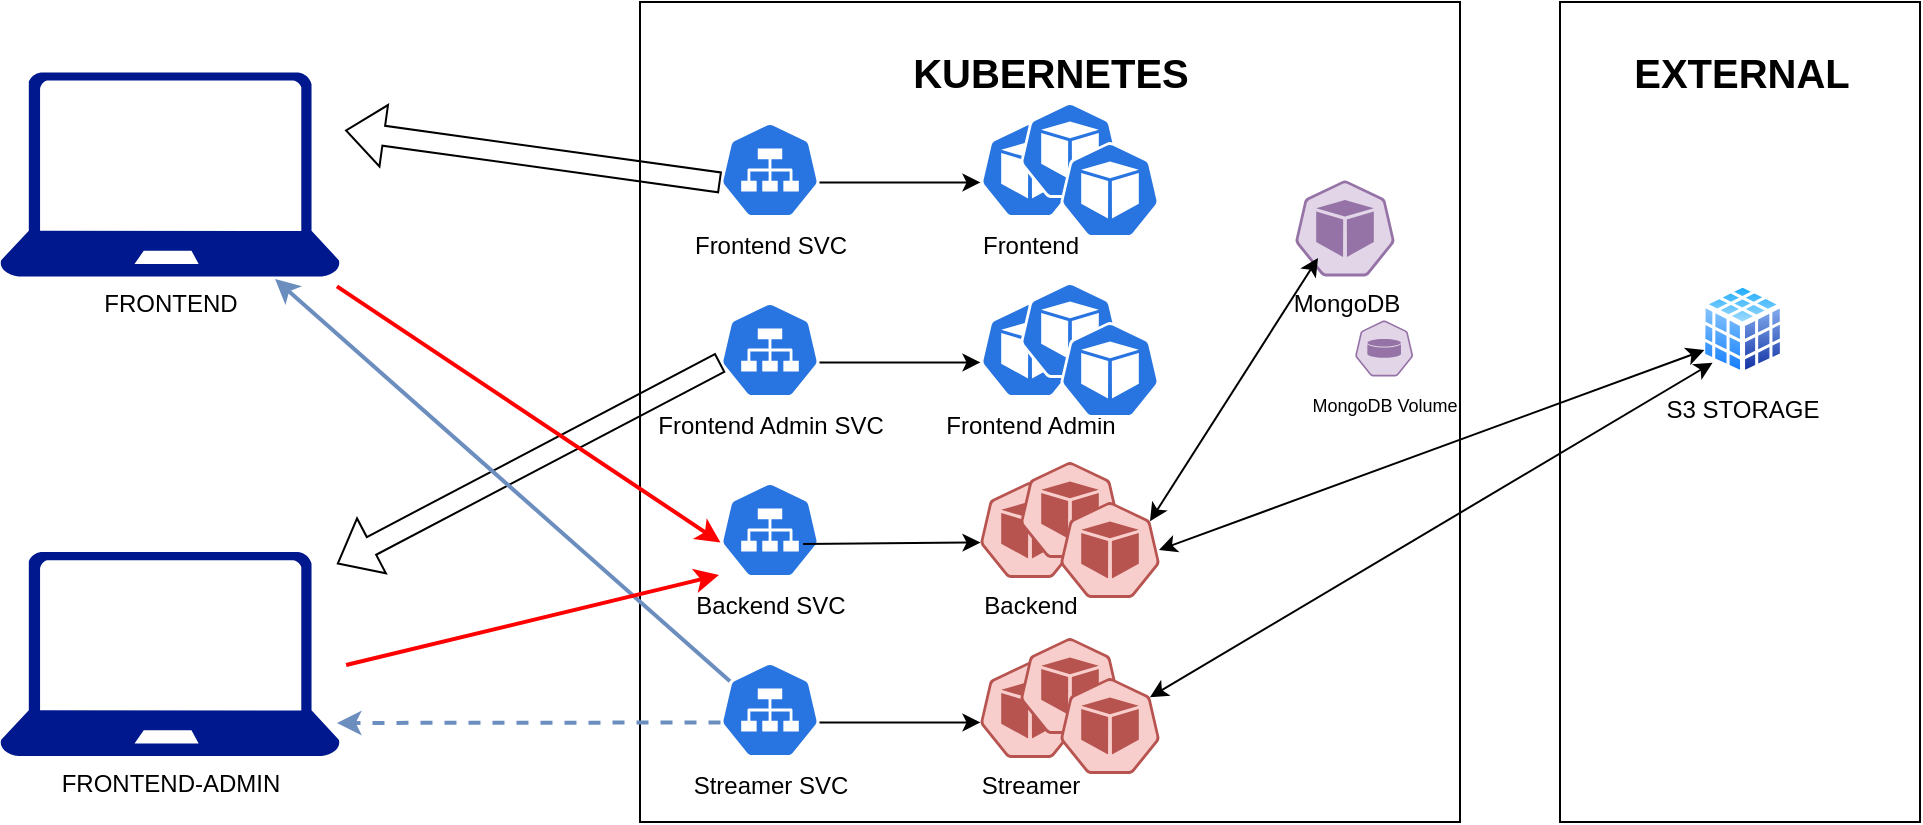 <mxfile version="28.1.2">
  <diagram name="Page-1" id="sc_ENZ4n4VTraK4KD7WR">
    <mxGraphModel dx="1426" dy="875" grid="1" gridSize="10" guides="1" tooltips="1" connect="1" arrows="1" fold="1" page="1" pageScale="1" pageWidth="1100" pageHeight="850" math="0" shadow="0">
      <root>
        <mxCell id="0" />
        <mxCell id="1" parent="0" />
        <mxCell id="Jy6s6oh6iLwWn9NSKypM-2" value="" style="whiteSpace=wrap;html=1;aspect=fixed;" parent="1" vertex="1">
          <mxGeometry x="390" y="150" width="410" height="410" as="geometry" />
        </mxCell>
        <mxCell id="Jy6s6oh6iLwWn9NSKypM-3" value="" style="rounded=0;whiteSpace=wrap;html=1;" parent="1" vertex="1">
          <mxGeometry x="850" y="150" width="180" height="410" as="geometry" />
        </mxCell>
        <mxCell id="Jy6s6oh6iLwWn9NSKypM-1" value="S3 STORAGE" style="image;aspect=fixed;perimeter=ellipsePerimeter;html=1;align=center;shadow=0;dashed=0;spacingTop=3;image=img/lib/active_directory/database_cube.svg;" parent="1" vertex="1">
          <mxGeometry x="920" y="290" width="42.5" height="47.22" as="geometry" />
        </mxCell>
        <mxCell id="Jy6s6oh6iLwWn9NSKypM-4" value="&lt;font style=&quot;font-size: 20px;&quot;&gt;&lt;b&gt;EXTERNAL&lt;/b&gt;&lt;/font&gt;" style="text;html=1;align=center;verticalAlign=middle;whiteSpace=wrap;rounded=0;" parent="1" vertex="1">
          <mxGeometry x="911.25" y="170" width="60" height="30" as="geometry" />
        </mxCell>
        <mxCell id="Jy6s6oh6iLwWn9NSKypM-5" value="&lt;font style=&quot;font-size: 20px;&quot;&gt;&lt;b&gt;KUBERNETES&lt;/b&gt;&lt;/font&gt;" style="text;html=1;align=center;verticalAlign=middle;whiteSpace=wrap;rounded=0;" parent="1" vertex="1">
          <mxGeometry x="472.5" y="170" width="245" height="30" as="geometry" />
        </mxCell>
        <mxCell id="Jy6s6oh6iLwWn9NSKypM-6" value="Backend" style="aspect=fixed;sketch=0;html=1;dashed=0;whitespace=wrap;verticalLabelPosition=bottom;verticalAlign=top;fillColor=#f8cecc;strokeColor=#b85450;points=[[0.005,0.63,0],[0.1,0.2,0],[0.9,0.2,0],[0.5,0,0],[0.995,0.63,0],[0.72,0.99,0],[0.5,1,0],[0.28,0.99,0]];shape=mxgraph.kubernetes.icon2;prIcon=pod" parent="1" vertex="1">
          <mxGeometry x="560" y="390" width="50" height="48" as="geometry" />
        </mxCell>
        <mxCell id="Jy6s6oh6iLwWn9NSKypM-7" value="&lt;font style=&quot;font-size: 9px;&quot;&gt;MongoDB Volume&lt;/font&gt;" style="aspect=fixed;sketch=0;html=1;dashed=0;whitespace=wrap;verticalLabelPosition=bottom;verticalAlign=top;fillColor=#e1d5e7;strokeColor=#9673a6;points=[[0.005,0.63,0],[0.1,0.2,0],[0.9,0.2,0],[0.5,0,0],[0.995,0.63,0],[0.72,0.99,0],[0.5,1,0],[0.28,0.99,0]];shape=mxgraph.kubernetes.icon2;prIcon=vol" parent="1" vertex="1">
          <mxGeometry x="747.5" y="309.22" width="29.17" height="28" as="geometry" />
        </mxCell>
        <mxCell id="Jy6s6oh6iLwWn9NSKypM-8" value="Frontend SVC" style="aspect=fixed;sketch=0;html=1;dashed=0;whitespace=wrap;verticalLabelPosition=bottom;verticalAlign=top;fillColor=#2875E2;strokeColor=#ffffff;points=[[0.005,0.63,0],[0.1,0.2,0],[0.9,0.2,0],[0.5,0,0],[0.995,0.63,0],[0.72,0.99,0],[0.5,1,0],[0.28,0.99,0]];shape=mxgraph.kubernetes.icon2;prIcon=svc" parent="1" vertex="1">
          <mxGeometry x="430" y="210" width="50" height="48" as="geometry" />
        </mxCell>
        <mxCell id="Jy6s6oh6iLwWn9NSKypM-9" value="Frontend" style="aspect=fixed;sketch=0;html=1;dashed=0;whitespace=wrap;verticalLabelPosition=bottom;verticalAlign=top;fillColor=#2875E2;strokeColor=#ffffff;points=[[0.005,0.63,0],[0.1,0.2,0],[0.9,0.2,0],[0.5,0,0],[0.995,0.63,0],[0.72,0.99,0],[0.5,1,0],[0.28,0.99,0]];shape=mxgraph.kubernetes.icon2;prIcon=pod" parent="1" vertex="1">
          <mxGeometry x="560" y="210" width="50" height="48" as="geometry" />
        </mxCell>
        <mxCell id="Jy6s6oh6iLwWn9NSKypM-10" value="MongoDB" style="aspect=fixed;sketch=0;html=1;dashed=0;whitespace=wrap;verticalLabelPosition=bottom;verticalAlign=top;fillColor=#e1d5e7;strokeColor=#9673a6;points=[[0.005,0.63,0],[0.1,0.2,0],[0.9,0.2,0],[0.5,0,0],[0.995,0.63,0],[0.72,0.99,0],[0.5,1,0],[0.28,0.99,0]];shape=mxgraph.kubernetes.icon2;prIcon=pod" parent="1" vertex="1">
          <mxGeometry x="717.5" y="239.22" width="50" height="48" as="geometry" />
        </mxCell>
        <mxCell id="Jy6s6oh6iLwWn9NSKypM-11" value="Frontend Admin" style="aspect=fixed;sketch=0;html=1;dashed=0;whitespace=wrap;verticalLabelPosition=bottom;verticalAlign=top;fillColor=#2875E2;strokeColor=#ffffff;points=[[0.005,0.63,0],[0.1,0.2,0],[0.9,0.2,0],[0.5,0,0],[0.995,0.63,0],[0.72,0.99,0],[0.5,1,0],[0.28,0.99,0]];shape=mxgraph.kubernetes.icon2;prIcon=pod" parent="1" vertex="1">
          <mxGeometry x="560" y="300" width="50" height="48" as="geometry" />
        </mxCell>
        <mxCell id="Jy6s6oh6iLwWn9NSKypM-12" value="Streamer" style="aspect=fixed;sketch=0;html=1;dashed=0;whitespace=wrap;verticalLabelPosition=bottom;verticalAlign=top;fillColor=#f8cecc;strokeColor=#b85450;points=[[0.005,0.63,0],[0.1,0.2,0],[0.9,0.2,0],[0.5,0,0],[0.995,0.63,0],[0.72,0.99,0],[0.5,1,0],[0.28,0.99,0]];shape=mxgraph.kubernetes.icon2;prIcon=pod" parent="1" vertex="1">
          <mxGeometry x="560" y="480" width="50" height="48" as="geometry" />
        </mxCell>
        <mxCell id="Jy6s6oh6iLwWn9NSKypM-14" value="FRONTEND" style="sketch=0;aspect=fixed;pointerEvents=1;shadow=0;dashed=0;html=1;strokeColor=none;labelPosition=center;verticalLabelPosition=bottom;verticalAlign=top;align=center;fillColor=#00188D;shape=mxgraph.azure.laptop" parent="1" vertex="1">
          <mxGeometry x="70" y="185.22" width="170" height="102" as="geometry" />
        </mxCell>
        <mxCell id="Jy6s6oh6iLwWn9NSKypM-15" value="Frontend Admin SVC" style="aspect=fixed;sketch=0;html=1;dashed=0;whitespace=wrap;verticalLabelPosition=bottom;verticalAlign=top;fillColor=#2875E2;strokeColor=#ffffff;points=[[0.005,0.63,0],[0.1,0.2,0],[0.9,0.2,0],[0.5,0,0],[0.995,0.63,0],[0.72,0.99,0],[0.5,1,0],[0.28,0.99,0]];shape=mxgraph.kubernetes.icon2;prIcon=svc" parent="1" vertex="1">
          <mxGeometry x="430" y="300" width="50" height="48" as="geometry" />
        </mxCell>
        <mxCell id="Jy6s6oh6iLwWn9NSKypM-16" value="Backend SVC" style="aspect=fixed;sketch=0;html=1;dashed=0;whitespace=wrap;verticalLabelPosition=bottom;verticalAlign=top;fillColor=#2875E2;strokeColor=#ffffff;points=[[0.005,0.63,0],[0.1,0.2,0],[0.9,0.2,0],[0.5,0,0],[0.995,0.63,0],[0.72,0.99,0],[0.5,1,0],[0.28,0.99,0]];shape=mxgraph.kubernetes.icon2;prIcon=svc" parent="1" vertex="1">
          <mxGeometry x="430" y="390" width="50" height="48" as="geometry" />
        </mxCell>
        <mxCell id="Jy6s6oh6iLwWn9NSKypM-17" value="Streamer SVC" style="aspect=fixed;sketch=0;html=1;dashed=0;whitespace=wrap;verticalLabelPosition=bottom;verticalAlign=top;fillColor=#2875E2;strokeColor=#ffffff;points=[[0.005,0.63,0],[0.1,0.2,0],[0.9,0.2,0],[0.5,0,0],[0.995,0.63,0],[0.72,0.99,0],[0.5,1,0],[0.28,0.99,0]];shape=mxgraph.kubernetes.icon2;prIcon=svc" parent="1" vertex="1">
          <mxGeometry x="430" y="480" width="50" height="48" as="geometry" />
        </mxCell>
        <mxCell id="Jy6s6oh6iLwWn9NSKypM-18" value="" style="aspect=fixed;sketch=0;html=1;dashed=0;whitespace=wrap;verticalLabelPosition=bottom;verticalAlign=top;fillColor=#2875E2;strokeColor=#ffffff;points=[[0.005,0.63,0],[0.1,0.2,0],[0.9,0.2,0],[0.5,0,0],[0.995,0.63,0],[0.72,0.99,0],[0.5,1,0],[0.28,0.99,0]];shape=mxgraph.kubernetes.icon2;prIcon=pod" parent="1" vertex="1">
          <mxGeometry x="580" y="200" width="50" height="48" as="geometry" />
        </mxCell>
        <mxCell id="Jy6s6oh6iLwWn9NSKypM-19" value="" style="aspect=fixed;sketch=0;html=1;dashed=0;whitespace=wrap;verticalLabelPosition=bottom;verticalAlign=top;fillColor=#2875E2;strokeColor=#ffffff;points=[[0.005,0.63,0],[0.1,0.2,0],[0.9,0.2,0],[0.5,0,0],[0.995,0.63,0],[0.72,0.99,0],[0.5,1,0],[0.28,0.99,0]];shape=mxgraph.kubernetes.icon2;prIcon=pod" parent="1" vertex="1">
          <mxGeometry x="600" y="220" width="50" height="48" as="geometry" />
        </mxCell>
        <mxCell id="Jy6s6oh6iLwWn9NSKypM-20" value="" style="aspect=fixed;sketch=0;html=1;dashed=0;whitespace=wrap;verticalLabelPosition=bottom;verticalAlign=top;fillColor=#2875E2;strokeColor=#ffffff;points=[[0.005,0.63,0],[0.1,0.2,0],[0.9,0.2,0],[0.5,0,0],[0.995,0.63,0],[0.72,0.99,0],[0.5,1,0],[0.28,0.99,0]];shape=mxgraph.kubernetes.icon2;prIcon=pod" parent="1" vertex="1">
          <mxGeometry x="580" y="290" width="50" height="48" as="geometry" />
        </mxCell>
        <mxCell id="Jy6s6oh6iLwWn9NSKypM-21" value="" style="aspect=fixed;sketch=0;html=1;dashed=0;whitespace=wrap;verticalLabelPosition=bottom;verticalAlign=top;fillColor=#2875E2;strokeColor=#ffffff;points=[[0.005,0.63,0],[0.1,0.2,0],[0.9,0.2,0],[0.5,0,0],[0.995,0.63,0],[0.72,0.99,0],[0.5,1,0],[0.28,0.99,0]];shape=mxgraph.kubernetes.icon2;prIcon=pod" parent="1" vertex="1">
          <mxGeometry x="600" y="310" width="50" height="48" as="geometry" />
        </mxCell>
        <mxCell id="Jy6s6oh6iLwWn9NSKypM-22" value="" style="aspect=fixed;sketch=0;html=1;dashed=0;whitespace=wrap;verticalLabelPosition=bottom;verticalAlign=top;fillColor=#f8cecc;strokeColor=#b85450;points=[[0.005,0.63,0],[0.1,0.2,0],[0.9,0.2,0],[0.5,0,0],[0.995,0.63,0],[0.72,0.99,0],[0.5,1,0],[0.28,0.99,0]];shape=mxgraph.kubernetes.icon2;prIcon=pod" parent="1" vertex="1">
          <mxGeometry x="580" y="380" width="50" height="48" as="geometry" />
        </mxCell>
        <mxCell id="Jy6s6oh6iLwWn9NSKypM-23" value="" style="aspect=fixed;sketch=0;html=1;dashed=0;whitespace=wrap;verticalLabelPosition=bottom;verticalAlign=top;fillColor=#f8cecc;strokeColor=#b85450;points=[[0.005,0.63,0],[0.1,0.2,0],[0.9,0.2,0],[0.5,0,0],[0.995,0.63,0],[0.72,0.99,0],[0.5,1,0],[0.28,0.99,0]];shape=mxgraph.kubernetes.icon2;prIcon=pod" parent="1" vertex="1">
          <mxGeometry x="600" y="400" width="50" height="48" as="geometry" />
        </mxCell>
        <mxCell id="Jy6s6oh6iLwWn9NSKypM-24" value="" style="aspect=fixed;sketch=0;html=1;dashed=0;whitespace=wrap;verticalLabelPosition=bottom;verticalAlign=top;fillColor=#f8cecc;strokeColor=#b85450;points=[[0.005,0.63,0],[0.1,0.2,0],[0.9,0.2,0],[0.5,0,0],[0.995,0.63,0],[0.72,0.99,0],[0.5,1,0],[0.28,0.99,0]];shape=mxgraph.kubernetes.icon2;prIcon=pod" parent="1" vertex="1">
          <mxGeometry x="580" y="468" width="50" height="48" as="geometry" />
        </mxCell>
        <mxCell id="Jy6s6oh6iLwWn9NSKypM-25" value="" style="aspect=fixed;sketch=0;html=1;dashed=0;whitespace=wrap;verticalLabelPosition=bottom;verticalAlign=top;fillColor=#f8cecc;strokeColor=#b85450;points=[[0.005,0.63,0],[0.1,0.2,0],[0.9,0.2,0],[0.5,0,0],[0.995,0.63,0],[0.72,0.99,0],[0.5,1,0],[0.28,0.99,0]];shape=mxgraph.kubernetes.icon2;prIcon=pod" parent="1" vertex="1">
          <mxGeometry x="600" y="488" width="50" height="48" as="geometry" />
        </mxCell>
        <mxCell id="Jy6s6oh6iLwWn9NSKypM-29" value="" style="endArrow=classic;startArrow=classic;html=1;rounded=0;entryX=0.23;entryY=0.808;entryDx=0;entryDy=0;entryPerimeter=0;exitX=0.9;exitY=0.2;exitDx=0;exitDy=0;exitPerimeter=0;" parent="1" source="Jy6s6oh6iLwWn9NSKypM-23" target="Jy6s6oh6iLwWn9NSKypM-10" edge="1">
          <mxGeometry width="50" height="50" relative="1" as="geometry">
            <mxPoint x="650" y="480" as="sourcePoint" />
            <mxPoint x="700" y="430" as="targetPoint" />
          </mxGeometry>
        </mxCell>
        <mxCell id="Jy6s6oh6iLwWn9NSKypM-30" value="" style="endArrow=classic;startArrow=classic;html=1;rounded=0;exitX=0.9;exitY=0.2;exitDx=0;exitDy=0;exitPerimeter=0;entryX=0;entryY=1;entryDx=0;entryDy=0;" parent="1" source="Jy6s6oh6iLwWn9NSKypM-25" target="Jy6s6oh6iLwWn9NSKypM-1" edge="1">
          <mxGeometry width="50" height="50" relative="1" as="geometry">
            <mxPoint x="690" y="552" as="sourcePoint" />
            <mxPoint x="774" y="420" as="targetPoint" />
          </mxGeometry>
        </mxCell>
        <mxCell id="Jy6s6oh6iLwWn9NSKypM-31" value="" style="endArrow=classic;startArrow=classic;html=1;rounded=0;entryX=0;entryY=0.75;entryDx=0;entryDy=0;exitX=0.99;exitY=0.5;exitDx=0;exitDy=0;exitPerimeter=0;" parent="1" source="Jy6s6oh6iLwWn9NSKypM-23" target="Jy6s6oh6iLwWn9NSKypM-1" edge="1">
          <mxGeometry width="50" height="50" relative="1" as="geometry">
            <mxPoint x="940" y="602" as="sourcePoint" />
            <mxPoint x="1024" y="470" as="targetPoint" />
          </mxGeometry>
        </mxCell>
        <mxCell id="Jy6s6oh6iLwWn9NSKypM-32" value="" style="endArrow=classic;html=1;rounded=0;exitX=0.995;exitY=0.63;exitDx=0;exitDy=0;exitPerimeter=0;entryX=0.005;entryY=0.63;entryDx=0;entryDy=0;entryPerimeter=0;" parent="1" source="Jy6s6oh6iLwWn9NSKypM-17" target="Jy6s6oh6iLwWn9NSKypM-12" edge="1">
          <mxGeometry width="50" height="50" relative="1" as="geometry">
            <mxPoint x="650" y="480" as="sourcePoint" />
            <mxPoint x="700" y="430" as="targetPoint" />
          </mxGeometry>
        </mxCell>
        <mxCell id="Jy6s6oh6iLwWn9NSKypM-33" value="" style="endArrow=classic;html=1;rounded=0;exitX=0.83;exitY=0.646;exitDx=0;exitDy=0;exitPerimeter=0;entryX=0.005;entryY=0.63;entryDx=0;entryDy=0;entryPerimeter=0;" parent="1" source="Jy6s6oh6iLwWn9NSKypM-16" target="Jy6s6oh6iLwWn9NSKypM-6" edge="1">
          <mxGeometry width="50" height="50" relative="1" as="geometry">
            <mxPoint x="480" y="423.5" as="sourcePoint" />
            <mxPoint x="560" y="423.5" as="targetPoint" />
          </mxGeometry>
        </mxCell>
        <mxCell id="Jy6s6oh6iLwWn9NSKypM-34" value="" style="endArrow=classic;html=1;rounded=0;exitX=0.995;exitY=0.63;exitDx=0;exitDy=0;exitPerimeter=0;entryX=0.005;entryY=0.63;entryDx=0;entryDy=0;entryPerimeter=0;" parent="1" source="Jy6s6oh6iLwWn9NSKypM-15" target="Jy6s6oh6iLwWn9NSKypM-11" edge="1">
          <mxGeometry width="50" height="50" relative="1" as="geometry">
            <mxPoint x="640" y="620" as="sourcePoint" />
            <mxPoint x="720" y="620" as="targetPoint" />
          </mxGeometry>
        </mxCell>
        <mxCell id="Jy6s6oh6iLwWn9NSKypM-35" value="" style="endArrow=classic;html=1;rounded=0;exitX=0.995;exitY=0.63;exitDx=0;exitDy=0;exitPerimeter=0;entryX=0.005;entryY=0.63;entryDx=0;entryDy=0;entryPerimeter=0;" parent="1" source="Jy6s6oh6iLwWn9NSKypM-8" target="Jy6s6oh6iLwWn9NSKypM-9" edge="1">
          <mxGeometry width="50" height="50" relative="1" as="geometry">
            <mxPoint x="690" y="650" as="sourcePoint" />
            <mxPoint x="770" y="650" as="targetPoint" />
          </mxGeometry>
        </mxCell>
        <mxCell id="Jy6s6oh6iLwWn9NSKypM-36" value="FRONTEND-ADMIN" style="sketch=0;aspect=fixed;pointerEvents=1;shadow=0;dashed=0;html=1;strokeColor=none;labelPosition=center;verticalLabelPosition=bottom;verticalAlign=top;align=center;fillColor=#00188D;shape=mxgraph.azure.laptop" parent="1" vertex="1">
          <mxGeometry x="70" y="425" width="170" height="102" as="geometry" />
        </mxCell>
        <mxCell id="Jy6s6oh6iLwWn9NSKypM-37" value="" style="shape=flexArrow;endArrow=classic;html=1;rounded=0;entryX=1.015;entryY=0.284;entryDx=0;entryDy=0;entryPerimeter=0;exitX=0.005;exitY=0.63;exitDx=0;exitDy=0;exitPerimeter=0;" parent="1" source="Jy6s6oh6iLwWn9NSKypM-8" target="Jy6s6oh6iLwWn9NSKypM-14" edge="1">
          <mxGeometry width="50" height="50" relative="1" as="geometry">
            <mxPoint x="650" y="480" as="sourcePoint" />
            <mxPoint x="700" y="430" as="targetPoint" />
          </mxGeometry>
        </mxCell>
        <mxCell id="Jy6s6oh6iLwWn9NSKypM-38" value="" style="shape=flexArrow;endArrow=classic;html=1;rounded=0;entryX=0.991;entryY=0.059;entryDx=0;entryDy=0;entryPerimeter=0;exitX=0.005;exitY=0.63;exitDx=0;exitDy=0;exitPerimeter=0;" parent="1" source="Jy6s6oh6iLwWn9NSKypM-15" target="Jy6s6oh6iLwWn9NSKypM-36" edge="1">
          <mxGeometry width="50" height="50" relative="1" as="geometry">
            <mxPoint x="650" y="480" as="sourcePoint" />
            <mxPoint x="700" y="430" as="targetPoint" />
          </mxGeometry>
        </mxCell>
        <mxCell id="Jy6s6oh6iLwWn9NSKypM-39" value="" style="endArrow=classic;html=1;rounded=0;exitX=0.991;exitY=1.049;exitDx=0;exitDy=0;exitPerimeter=0;entryX=0.005;entryY=0.63;entryDx=0;entryDy=0;entryPerimeter=0;strokeWidth=2;strokeColor=light-dark(#ff0000, #ededed);" parent="1" source="Jy6s6oh6iLwWn9NSKypM-14" target="Jy6s6oh6iLwWn9NSKypM-16" edge="1">
          <mxGeometry width="50" height="50" relative="1" as="geometry">
            <mxPoint x="650" y="480" as="sourcePoint" />
            <mxPoint x="700" y="430" as="targetPoint" />
          </mxGeometry>
        </mxCell>
        <mxCell id="Jy6s6oh6iLwWn9NSKypM-41" value="" style="endArrow=classic;html=1;rounded=0;exitX=0.1;exitY=0.2;exitDx=0;exitDy=0;exitPerimeter=0;entryX=0.809;entryY=1.013;entryDx=0;entryDy=0;entryPerimeter=0;strokeWidth=2;strokeColor=#6c8ebf;fillColor=#dae8fc;" parent="1" source="Jy6s6oh6iLwWn9NSKypM-17" target="Jy6s6oh6iLwWn9NSKypM-14" edge="1">
          <mxGeometry width="50" height="50" relative="1" as="geometry">
            <mxPoint x="321.0" y="610" as="sourcePoint" />
            <mxPoint x="550.18" y="832" as="targetPoint" />
          </mxGeometry>
        </mxCell>
        <mxCell id="Jy6s6oh6iLwWn9NSKypM-43" value="" style="endArrow=classic;html=1;rounded=0;exitX=1.018;exitY=0.554;exitDx=0;exitDy=0;exitPerimeter=0;entryX=-0.01;entryY=0.969;entryDx=0;entryDy=0;entryPerimeter=0;strokeWidth=2;strokeColor=light-dark(#ff0000, #5c79a3);fillColor=#dae8fc;" parent="1" source="Jy6s6oh6iLwWn9NSKypM-36" target="Jy6s6oh6iLwWn9NSKypM-16" edge="1">
          <mxGeometry width="50" height="50" relative="1" as="geometry">
            <mxPoint x="730" y="630" as="sourcePoint" />
            <mxPoint x="912" y="723" as="targetPoint" />
          </mxGeometry>
        </mxCell>
        <mxCell id="Jy6s6oh6iLwWn9NSKypM-45" value="" style="endArrow=classic;html=1;rounded=0;exitX=0.005;exitY=0.63;exitDx=0;exitDy=0;exitPerimeter=0;entryX=0.991;entryY=0.838;entryDx=0;entryDy=0;entryPerimeter=0;strokeWidth=2;strokeColor=#6c8ebf;dashed=1;fillColor=#dae8fc;" parent="1" source="Jy6s6oh6iLwWn9NSKypM-17" target="Jy6s6oh6iLwWn9NSKypM-36" edge="1">
          <mxGeometry width="50" height="50" relative="1" as="geometry">
            <mxPoint x="300.0" y="690" as="sourcePoint" />
            <mxPoint x="491.46" y="702.958" as="targetPoint" />
          </mxGeometry>
        </mxCell>
      </root>
    </mxGraphModel>
  </diagram>
</mxfile>
